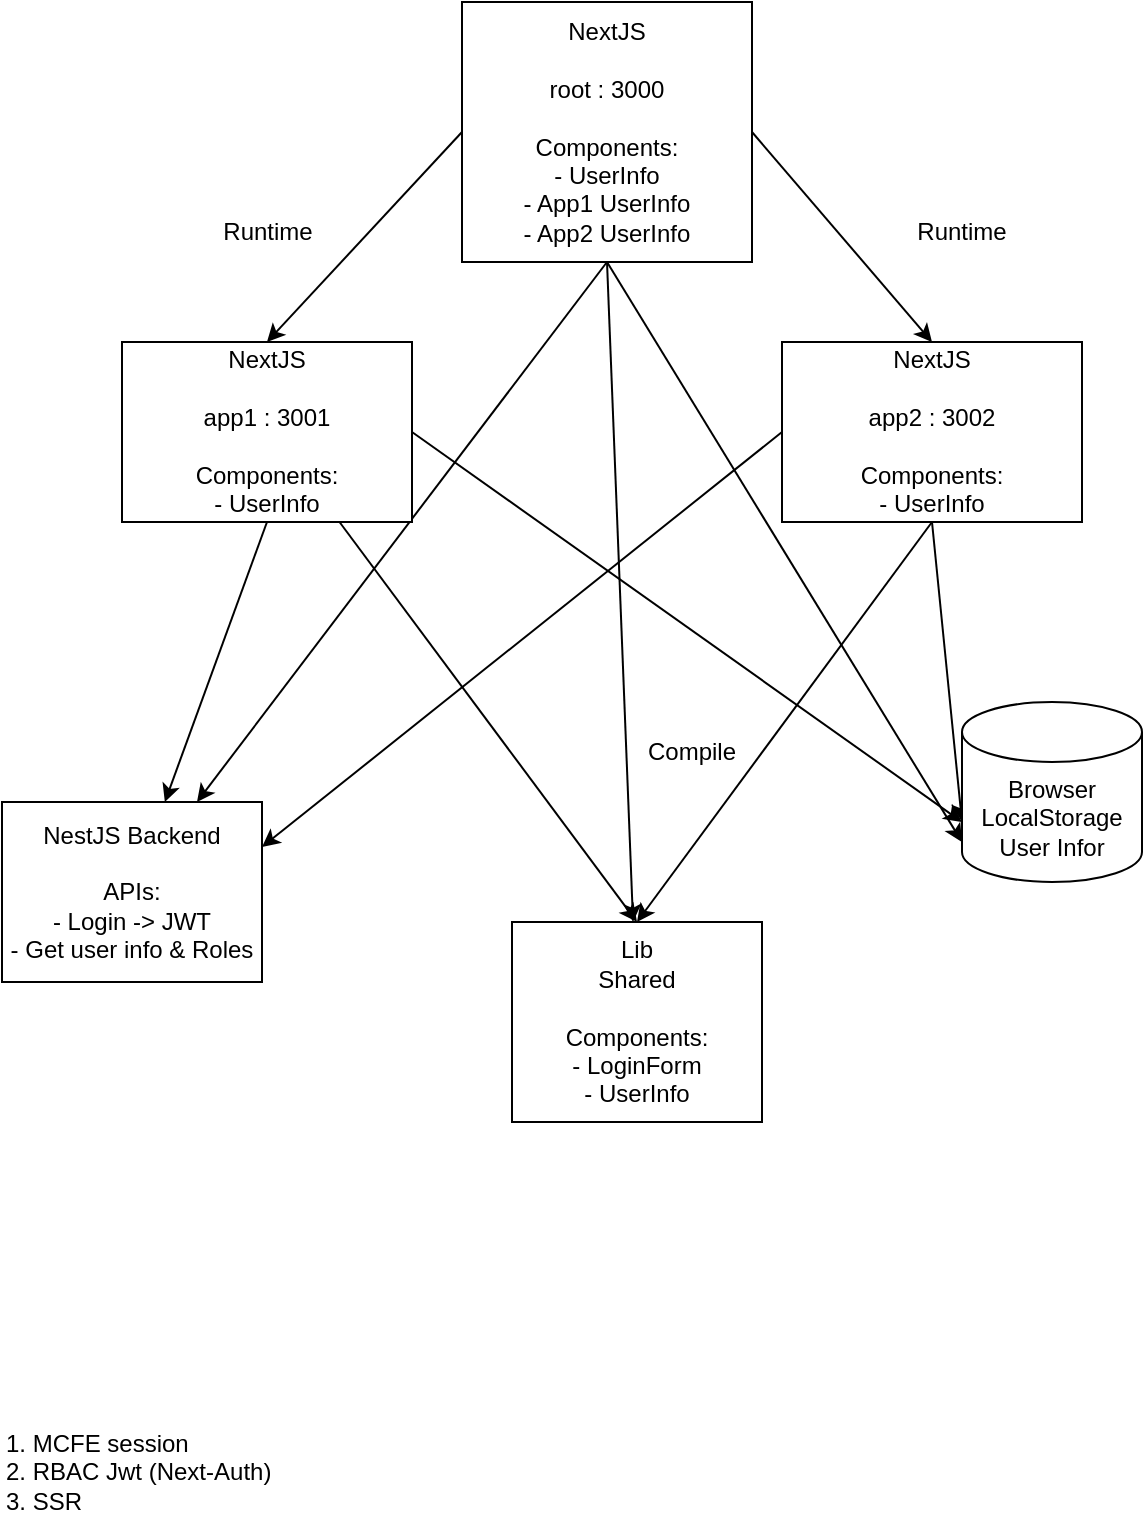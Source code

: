 <mxfile>
    <diagram id="zV0L8rmKRZQnkUwYOOTy" name="Page-1">
        <mxGraphModel dx="504" dy="2742" grid="1" gridSize="10" guides="1" tooltips="1" connect="1" arrows="1" fold="1" page="1" pageScale="1" pageWidth="850" pageHeight="1100" math="0" shadow="0">
            <root>
                <mxCell id="0"/>
                <mxCell id="1" parent="0"/>
                <mxCell id="7" style="edgeStyle=none;html=1;exitX=0;exitY=0.5;exitDx=0;exitDy=0;entryX=0.5;entryY=0;entryDx=0;entryDy=0;" parent="1" source="2" target="3" edge="1">
                    <mxGeometry relative="1" as="geometry"/>
                </mxCell>
                <mxCell id="9" style="edgeStyle=none;html=1;exitX=0.5;exitY=1;exitDx=0;exitDy=0;" parent="1" source="2" target="5" edge="1">
                    <mxGeometry relative="1" as="geometry"/>
                </mxCell>
                <mxCell id="13" style="edgeStyle=none;html=1;exitX=0.5;exitY=1;exitDx=0;exitDy=0;entryX=0.75;entryY=0;entryDx=0;entryDy=0;" parent="1" source="2" target="10" edge="1">
                    <mxGeometry relative="1" as="geometry"/>
                </mxCell>
                <mxCell id="23" style="edgeStyle=none;html=1;exitX=0.5;exitY=1;exitDx=0;exitDy=0;" edge="1" parent="1" source="2">
                    <mxGeometry relative="1" as="geometry">
                        <mxPoint x="500" y="400" as="targetPoint"/>
                    </mxGeometry>
                </mxCell>
                <mxCell id="28" style="edgeStyle=none;html=1;exitX=1;exitY=0.5;exitDx=0;exitDy=0;entryX=0.5;entryY=0;entryDx=0;entryDy=0;" edge="1" parent="1" source="2" target="4">
                    <mxGeometry relative="1" as="geometry"/>
                </mxCell>
                <mxCell id="2" value="NextJS&lt;br&gt;&lt;br&gt;root : 3000&lt;br&gt;&lt;br&gt;Components:&lt;br&gt;- UserInfo&lt;br&gt;- App1 UserInfo&lt;br&gt;- App2 UserInfo" style="rounded=0;whiteSpace=wrap;html=1;" parent="1" vertex="1">
                    <mxGeometry x="250" y="-20" width="145" height="130" as="geometry"/>
                </mxCell>
                <mxCell id="12" style="edgeStyle=none;html=1;exitX=0.5;exitY=1;exitDx=0;exitDy=0;" parent="1" source="3" target="10" edge="1">
                    <mxGeometry relative="1" as="geometry"/>
                </mxCell>
                <mxCell id="15" style="edgeStyle=none;html=1;exitX=0.75;exitY=1;exitDx=0;exitDy=0;entryX=0.5;entryY=0;entryDx=0;entryDy=0;" parent="1" source="3" target="5" edge="1">
                    <mxGeometry relative="1" as="geometry"/>
                </mxCell>
                <mxCell id="21" style="edgeStyle=none;html=1;exitX=1;exitY=0.5;exitDx=0;exitDy=0;entryX=0;entryY=0;entryDx=0;entryDy=60;entryPerimeter=0;" edge="1" parent="1" source="3" target="20">
                    <mxGeometry relative="1" as="geometry"/>
                </mxCell>
                <mxCell id="3" value="NextJS&lt;br&gt;&lt;br&gt;app1 : 3001&lt;br&gt;&lt;br&gt;Components:&lt;br&gt;- UserInfo&lt;br&gt;" style="rounded=0;whiteSpace=wrap;html=1;" parent="1" vertex="1">
                    <mxGeometry x="80" y="150" width="145" height="90" as="geometry"/>
                </mxCell>
                <mxCell id="11" style="edgeStyle=none;html=1;exitX=0.5;exitY=1;exitDx=0;exitDy=0;entryX=0.5;entryY=0;entryDx=0;entryDy=0;" parent="1" source="4" target="5" edge="1">
                    <mxGeometry relative="1" as="geometry"/>
                </mxCell>
                <mxCell id="14" style="edgeStyle=none;html=1;exitX=0;exitY=0.5;exitDx=0;exitDy=0;entryX=1;entryY=0.25;entryDx=0;entryDy=0;" parent="1" source="4" target="10" edge="1">
                    <mxGeometry relative="1" as="geometry"/>
                </mxCell>
                <mxCell id="22" style="edgeStyle=none;html=1;exitX=0.5;exitY=1;exitDx=0;exitDy=0;entryX=0;entryY=0;entryDx=0;entryDy=60;entryPerimeter=0;" edge="1" parent="1" source="4" target="20">
                    <mxGeometry relative="1" as="geometry"/>
                </mxCell>
                <mxCell id="4" value="NextJS&lt;br&gt;&lt;br&gt;app2 : 3002&lt;br&gt;&lt;br&gt;Components:&lt;br&gt;- UserInfo&lt;br&gt;" style="rounded=0;whiteSpace=wrap;html=1;" parent="1" vertex="1">
                    <mxGeometry x="410" y="150" width="150" height="90" as="geometry"/>
                </mxCell>
                <mxCell id="5" value="Lib&lt;br&gt;Shared&lt;br&gt;&lt;br&gt;Components:&lt;br&gt;- LoginForm&lt;br&gt;- UserInfo" style="rounded=0;whiteSpace=wrap;html=1;" parent="1" vertex="1">
                    <mxGeometry x="275" y="440" width="125" height="100" as="geometry"/>
                </mxCell>
                <mxCell id="10" value="NestJS Backend&lt;br&gt;&lt;br&gt;APIs:&lt;br&gt;- Login -&amp;gt; JWT&lt;br&gt;- Get user info &amp;amp; Roles" style="rounded=0;whiteSpace=wrap;html=1;" parent="1" vertex="1">
                    <mxGeometry x="20" y="380" width="130" height="90" as="geometry"/>
                </mxCell>
                <mxCell id="16" value="Compile" style="text;html=1;strokeColor=none;fillColor=none;align=center;verticalAlign=middle;whiteSpace=wrap;rounded=0;" parent="1" vertex="1">
                    <mxGeometry x="335" y="340" width="60" height="30" as="geometry"/>
                </mxCell>
                <mxCell id="17" value="1. MCFE session&lt;br&gt;2. RBAC Jwt (Next-Auth)&lt;br&gt;3. SSR" style="text;html=1;strokeColor=none;fillColor=none;align=left;verticalAlign=middle;whiteSpace=wrap;rounded=0;" parent="1" vertex="1">
                    <mxGeometry x="20" y="690" width="290" height="50" as="geometry"/>
                </mxCell>
                <mxCell id="20" value="Browser&lt;br&gt;LocalStorage&lt;br&gt;User Infor" style="shape=cylinder3;whiteSpace=wrap;html=1;boundedLbl=1;backgroundOutline=1;size=15;" vertex="1" parent="1">
                    <mxGeometry x="500" y="330" width="90" height="90" as="geometry"/>
                </mxCell>
                <mxCell id="25" value="Runtime" style="text;html=1;strokeColor=none;fillColor=none;align=center;verticalAlign=middle;whiteSpace=wrap;rounded=0;" vertex="1" parent="1">
                    <mxGeometry x="122.5" y="80" width="60" height="30" as="geometry"/>
                </mxCell>
                <mxCell id="29" value="Runtime" style="text;html=1;strokeColor=none;fillColor=none;align=center;verticalAlign=middle;whiteSpace=wrap;rounded=0;" vertex="1" parent="1">
                    <mxGeometry x="470" y="80" width="60" height="30" as="geometry"/>
                </mxCell>
            </root>
        </mxGraphModel>
    </diagram>
</mxfile>
